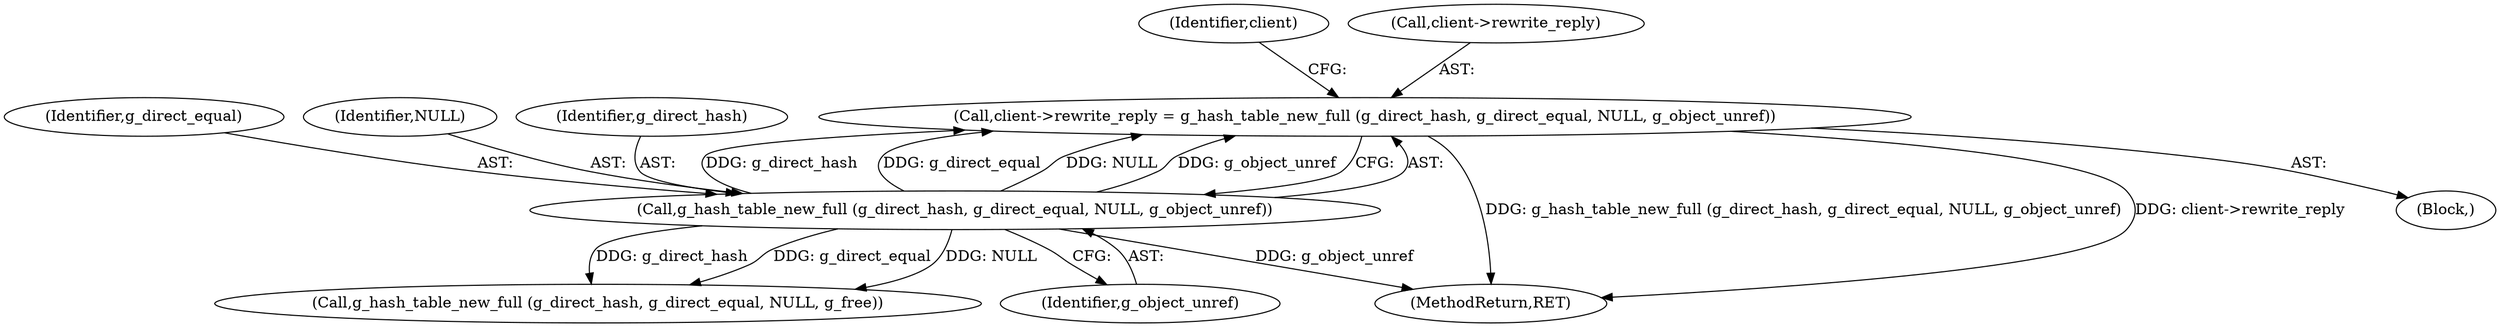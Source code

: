digraph "0_flatpak_52346bf187b5a7f1c0fe9075b328b7ad6abe78f6_1@API" {
"1000120" [label="(Call,client->rewrite_reply = g_hash_table_new_full (g_direct_hash, g_direct_equal, NULL, g_object_unref))"];
"1000124" [label="(Call,g_hash_table_new_full (g_direct_hash, g_direct_equal, NULL, g_object_unref))"];
"1000102" [label="(Block,)"];
"1000126" [label="(Identifier,g_direct_equal)"];
"1000147" [label="(MethodReturn,RET)"];
"1000127" [label="(Identifier,NULL)"];
"1000131" [label="(Identifier,client)"];
"1000120" [label="(Call,client->rewrite_reply = g_hash_table_new_full (g_direct_hash, g_direct_equal, NULL, g_object_unref))"];
"1000125" [label="(Identifier,g_direct_hash)"];
"1000124" [label="(Call,g_hash_table_new_full (g_direct_hash, g_direct_equal, NULL, g_object_unref))"];
"1000121" [label="(Call,client->rewrite_reply)"];
"1000128" [label="(Identifier,g_object_unref)"];
"1000133" [label="(Call,g_hash_table_new_full (g_direct_hash, g_direct_equal, NULL, g_free))"];
"1000120" -> "1000102"  [label="AST: "];
"1000120" -> "1000124"  [label="CFG: "];
"1000121" -> "1000120"  [label="AST: "];
"1000124" -> "1000120"  [label="AST: "];
"1000131" -> "1000120"  [label="CFG: "];
"1000120" -> "1000147"  [label="DDG: g_hash_table_new_full (g_direct_hash, g_direct_equal, NULL, g_object_unref)"];
"1000120" -> "1000147"  [label="DDG: client->rewrite_reply"];
"1000124" -> "1000120"  [label="DDG: g_direct_hash"];
"1000124" -> "1000120"  [label="DDG: g_direct_equal"];
"1000124" -> "1000120"  [label="DDG: NULL"];
"1000124" -> "1000120"  [label="DDG: g_object_unref"];
"1000124" -> "1000128"  [label="CFG: "];
"1000125" -> "1000124"  [label="AST: "];
"1000126" -> "1000124"  [label="AST: "];
"1000127" -> "1000124"  [label="AST: "];
"1000128" -> "1000124"  [label="AST: "];
"1000124" -> "1000147"  [label="DDG: g_object_unref"];
"1000124" -> "1000133"  [label="DDG: g_direct_hash"];
"1000124" -> "1000133"  [label="DDG: g_direct_equal"];
"1000124" -> "1000133"  [label="DDG: NULL"];
}
